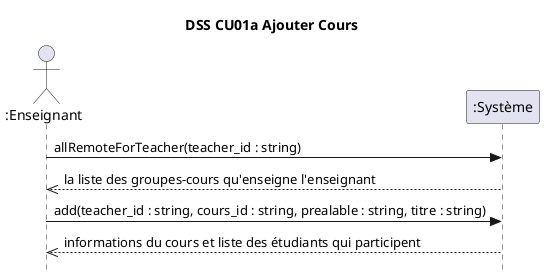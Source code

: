 #DSS Ajouter Cours

@startuml DSS CU01a Ajouter Cours
title DSS CU01a Ajouter Cours
skinparam style strictuml

actor ":Enseignant" as E
participant ":Système" as S

E -> S: allRemoteForTeacher(teacher_id : string)
E <<-- S: la liste des groupes-cours qu'enseigne l'enseignant
E -> S: add(teacher_id : string, cours_id : string, prealable : string, titre : string)
E <<-- S: informations du cours et liste des étudiants qui participent

@enduml